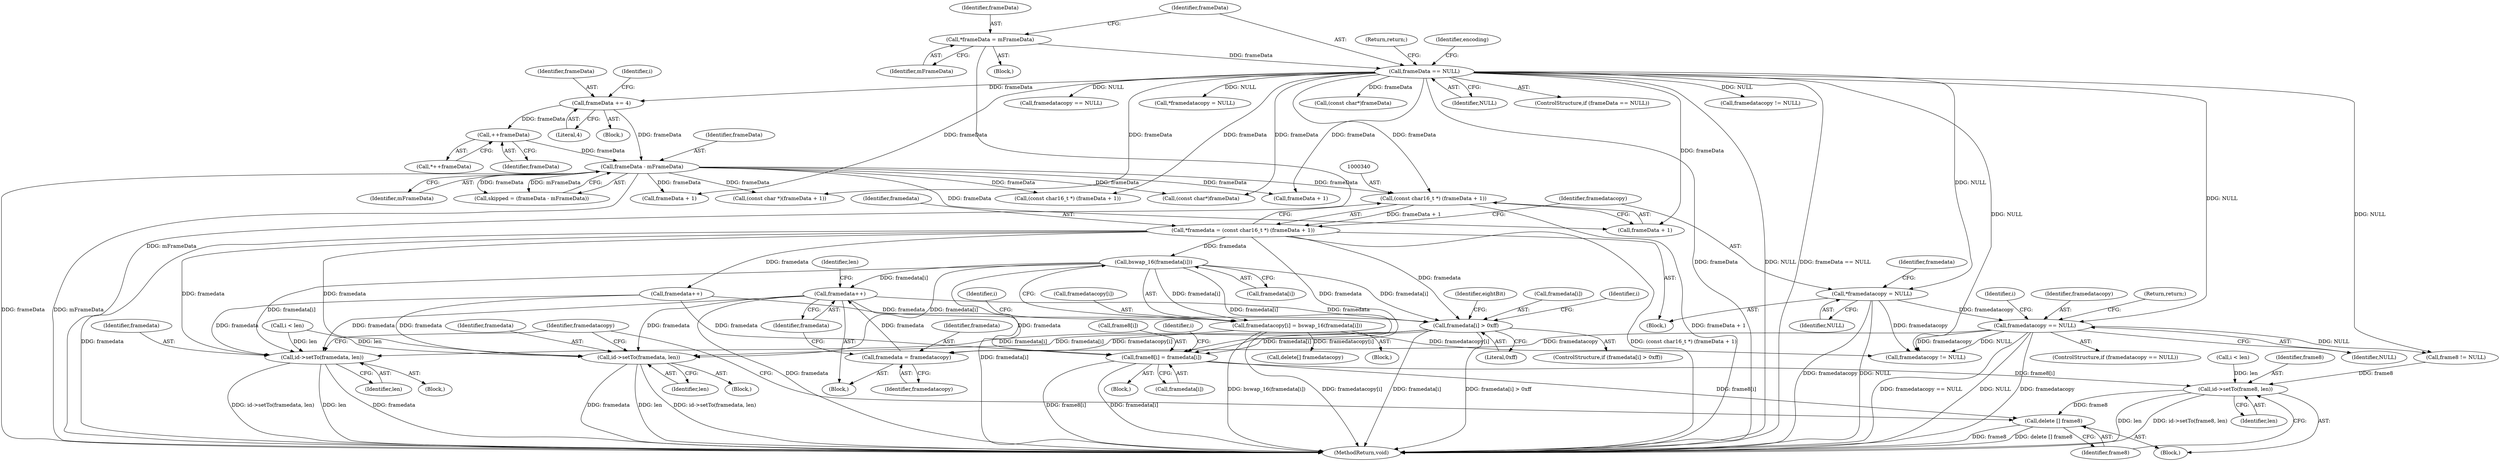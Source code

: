 digraph "0_Android_6d0249be2275fd4086783f259f4e2c54722a7c55_0@pointer" {
"1000393" [label="(Call,framedata++)"];
"1000386" [label="(Call,bswap_16(framedata[i]))"];
"1000337" [label="(Call,*framedata = (const char16_t *) (frameData + 1))"];
"1000339" [label="(Call,(const char16_t *) (frameData + 1))"];
"1000116" [label="(Call,frameData == NULL)"];
"1000112" [label="(Call,*frameData = mFrameData)"];
"1000207" [label="(Call,frameData - mFrameData)"];
"1000184" [label="(Call,frameData += 4)"];
"1000201" [label="(Call,++frameData)"];
"1000390" [label="(Call,framedata = framedatacopy)"];
"1000382" [label="(Call,framedatacopy[i] = bswap_16(framedata[i]))"];
"1000366" [label="(Call,framedatacopy == NULL)"];
"1000345" [label="(Call,*framedatacopy = NULL)"];
"1000430" [label="(Call,framedata[i] > 0xff)"];
"1000464" [label="(Call,frame8[i] = framedata[i])"];
"1000471" [label="(Call,id->setTo(frame8, len))"];
"1000474" [label="(Call,delete [] frame8)"];
"1000478" [label="(Call,id->setTo(framedata, len))"];
"1000483" [label="(Call,id->setTo(framedata, len))"];
"1000205" [label="(Call,skipped = (frameData - mFrameData))"];
"1000287" [label="(Call,framedatacopy == NULL)"];
"1000185" [label="(Identifier,frameData)"];
"1000351" [label="(Identifier,framedata)"];
"1000429" [label="(ControlStructure,if (framedata[i] > 0xff))"];
"1000387" [label="(Call,framedata[i])"];
"1000465" [label="(Call,frame8[i])"];
"1000345" [label="(Call,*framedatacopy = NULL)"];
"1000346" [label="(Identifier,framedatacopy)"];
"1000108" [label="(Block,)"];
"1000463" [label="(Block,)"];
"1000186" [label="(Literal,4)"];
"1000374" [label="(Identifier,i)"];
"1000410" [label="(Call,framedata++)"];
"1000478" [label="(Call,id->setTo(framedata, len))"];
"1000248" [label="(Call,frameData + 1)"];
"1000329" [label="(Block,)"];
"1000386" [label="(Call,bswap_16(framedata[i]))"];
"1000207" [label="(Call,frameData - mFrameData)"];
"1000392" [label="(Identifier,framedatacopy)"];
"1000114" [label="(Identifier,mFrameData)"];
"1000273" [label="(Call,*framedatacopy = NULL)"];
"1000482" [label="(Block,)"];
"1000423" [label="(Call,i < len)"];
"1000488" [label="(Identifier,framedatacopy)"];
"1000464" [label="(Call,frame8[i] = framedata[i])"];
"1000458" [label="(Call,i < len)"];
"1000368" [label="(Identifier,NULL)"];
"1000390" [label="(Call,framedata = framedatacopy)"];
"1000367" [label="(Identifier,framedatacopy)"];
"1000491" [label="(Call,delete[] framedatacopy)"];
"1000113" [label="(Identifier,frameData)"];
"1000120" [label="(Return,return;)"];
"1000477" [label="(Block,)"];
"1000493" [label="(MethodReturn,void)"];
"1000366" [label="(Call,framedatacopy == NULL)"];
"1000353" [label="(Block,)"];
"1000437" [label="(Identifier,eightBit)"];
"1000200" [label="(Call,*++frameData)"];
"1000383" [label="(Call,framedatacopy[i])"];
"1000267" [label="(Call,(const char16_t *) (frameData + 1))"];
"1000337" [label="(Call,*framedata = (const char16_t *) (frameData + 1))"];
"1000462" [label="(Identifier,i)"];
"1000160" [label="(Call,(const char*)frameData)"];
"1000382" [label="(Call,framedatacopy[i] = bswap_16(framedata[i]))"];
"1000341" [label="(Call,frameData + 1)"];
"1000370" [label="(Return,return;)"];
"1000393" [label="(Call,framedata++)"];
"1000431" [label="(Call,framedata[i])"];
"1000474" [label="(Call,delete [] frame8)"];
"1000430" [label="(Call,framedata[i] > 0xff)"];
"1000339" [label="(Call,(const char16_t *) (frameData + 1))"];
"1000479" [label="(Identifier,framedata)"];
"1000234" [label="(Call,(const char*)frameData)"];
"1000485" [label="(Identifier,len)"];
"1000427" [label="(Identifier,i)"];
"1000209" [label="(Identifier,mFrameData)"];
"1000471" [label="(Call,id->setTo(frame8, len))"];
"1000449" [label="(Call,frame8 != NULL)"];
"1000116" [label="(Call,frameData == NULL)"];
"1000381" [label="(Block,)"];
"1000118" [label="(Identifier,NULL)"];
"1000115" [label="(ControlStructure,if (frameData == NULL))"];
"1000338" [label="(Identifier,framedata)"];
"1000347" [label="(Identifier,NULL)"];
"1000468" [label="(Call,framedata[i])"];
"1000391" [label="(Identifier,framedata)"];
"1000434" [label="(Literal,0xff)"];
"1000201" [label="(Call,++frameData)"];
"1000189" [label="(Identifier,i)"];
"1000269" [label="(Call,frameData + 1)"];
"1000246" [label="(Call,(const char *)(frameData + 1))"];
"1000112" [label="(Call,*frameData = mFrameData)"];
"1000380" [label="(Identifier,i)"];
"1000208" [label="(Identifier,frameData)"];
"1000117" [label="(Identifier,frameData)"];
"1000318" [label="(Call,framedatacopy != NULL)"];
"1000365" [label="(ControlStructure,if (framedatacopy == NULL))"];
"1000394" [label="(Identifier,framedata)"];
"1000475" [label="(Identifier,frame8)"];
"1000483" [label="(Call,id->setTo(framedata, len))"];
"1000472" [label="(Identifier,frame8)"];
"1000202" [label="(Identifier,frameData)"];
"1000473" [label="(Identifier,len)"];
"1000396" [label="(Identifier,len)"];
"1000487" [label="(Call,framedatacopy != NULL)"];
"1000480" [label="(Identifier,len)"];
"1000123" [label="(Identifier,encoding)"];
"1000184" [label="(Call,frameData += 4)"];
"1000484" [label="(Identifier,framedata)"];
"1000183" [label="(Block,)"];
"1000452" [label="(Block,)"];
"1000393" -> "1000353"  [label="AST: "];
"1000393" -> "1000394"  [label="CFG: "];
"1000394" -> "1000393"  [label="AST: "];
"1000396" -> "1000393"  [label="CFG: "];
"1000393" -> "1000493"  [label="DDG: framedata"];
"1000386" -> "1000393"  [label="DDG: framedata[i]"];
"1000390" -> "1000393"  [label="DDG: framedata"];
"1000393" -> "1000430"  [label="DDG: framedata"];
"1000393" -> "1000464"  [label="DDG: framedata"];
"1000393" -> "1000478"  [label="DDG: framedata"];
"1000393" -> "1000483"  [label="DDG: framedata"];
"1000386" -> "1000382"  [label="AST: "];
"1000386" -> "1000387"  [label="CFG: "];
"1000387" -> "1000386"  [label="AST: "];
"1000382" -> "1000386"  [label="CFG: "];
"1000386" -> "1000493"  [label="DDG: framedata[i]"];
"1000386" -> "1000382"  [label="DDG: framedata[i]"];
"1000337" -> "1000386"  [label="DDG: framedata"];
"1000386" -> "1000430"  [label="DDG: framedata[i]"];
"1000386" -> "1000464"  [label="DDG: framedata[i]"];
"1000386" -> "1000478"  [label="DDG: framedata[i]"];
"1000386" -> "1000483"  [label="DDG: framedata[i]"];
"1000337" -> "1000329"  [label="AST: "];
"1000337" -> "1000339"  [label="CFG: "];
"1000338" -> "1000337"  [label="AST: "];
"1000339" -> "1000337"  [label="AST: "];
"1000346" -> "1000337"  [label="CFG: "];
"1000337" -> "1000493"  [label="DDG: (const char16_t *) (frameData + 1)"];
"1000337" -> "1000493"  [label="DDG: framedata"];
"1000339" -> "1000337"  [label="DDG: frameData + 1"];
"1000337" -> "1000410"  [label="DDG: framedata"];
"1000337" -> "1000430"  [label="DDG: framedata"];
"1000337" -> "1000464"  [label="DDG: framedata"];
"1000337" -> "1000478"  [label="DDG: framedata"];
"1000337" -> "1000483"  [label="DDG: framedata"];
"1000339" -> "1000341"  [label="CFG: "];
"1000340" -> "1000339"  [label="AST: "];
"1000341" -> "1000339"  [label="AST: "];
"1000339" -> "1000493"  [label="DDG: frameData + 1"];
"1000116" -> "1000339"  [label="DDG: frameData"];
"1000207" -> "1000339"  [label="DDG: frameData"];
"1000116" -> "1000115"  [label="AST: "];
"1000116" -> "1000118"  [label="CFG: "];
"1000117" -> "1000116"  [label="AST: "];
"1000118" -> "1000116"  [label="AST: "];
"1000120" -> "1000116"  [label="CFG: "];
"1000123" -> "1000116"  [label="CFG: "];
"1000116" -> "1000493"  [label="DDG: frameData"];
"1000116" -> "1000493"  [label="DDG: NULL"];
"1000116" -> "1000493"  [label="DDG: frameData == NULL"];
"1000112" -> "1000116"  [label="DDG: frameData"];
"1000116" -> "1000160"  [label="DDG: frameData"];
"1000116" -> "1000184"  [label="DDG: frameData"];
"1000116" -> "1000234"  [label="DDG: frameData"];
"1000116" -> "1000246"  [label="DDG: frameData"];
"1000116" -> "1000248"  [label="DDG: frameData"];
"1000116" -> "1000267"  [label="DDG: frameData"];
"1000116" -> "1000269"  [label="DDG: frameData"];
"1000116" -> "1000273"  [label="DDG: NULL"];
"1000116" -> "1000287"  [label="DDG: NULL"];
"1000116" -> "1000318"  [label="DDG: NULL"];
"1000116" -> "1000341"  [label="DDG: frameData"];
"1000116" -> "1000345"  [label="DDG: NULL"];
"1000116" -> "1000366"  [label="DDG: NULL"];
"1000116" -> "1000449"  [label="DDG: NULL"];
"1000116" -> "1000487"  [label="DDG: NULL"];
"1000112" -> "1000108"  [label="AST: "];
"1000112" -> "1000114"  [label="CFG: "];
"1000113" -> "1000112"  [label="AST: "];
"1000114" -> "1000112"  [label="AST: "];
"1000117" -> "1000112"  [label="CFG: "];
"1000112" -> "1000493"  [label="DDG: mFrameData"];
"1000207" -> "1000205"  [label="AST: "];
"1000207" -> "1000209"  [label="CFG: "];
"1000208" -> "1000207"  [label="AST: "];
"1000209" -> "1000207"  [label="AST: "];
"1000205" -> "1000207"  [label="CFG: "];
"1000207" -> "1000493"  [label="DDG: mFrameData"];
"1000207" -> "1000493"  [label="DDG: frameData"];
"1000207" -> "1000205"  [label="DDG: frameData"];
"1000207" -> "1000205"  [label="DDG: mFrameData"];
"1000184" -> "1000207"  [label="DDG: frameData"];
"1000201" -> "1000207"  [label="DDG: frameData"];
"1000207" -> "1000234"  [label="DDG: frameData"];
"1000207" -> "1000246"  [label="DDG: frameData"];
"1000207" -> "1000248"  [label="DDG: frameData"];
"1000207" -> "1000267"  [label="DDG: frameData"];
"1000207" -> "1000269"  [label="DDG: frameData"];
"1000207" -> "1000341"  [label="DDG: frameData"];
"1000184" -> "1000183"  [label="AST: "];
"1000184" -> "1000186"  [label="CFG: "];
"1000185" -> "1000184"  [label="AST: "];
"1000186" -> "1000184"  [label="AST: "];
"1000189" -> "1000184"  [label="CFG: "];
"1000184" -> "1000201"  [label="DDG: frameData"];
"1000201" -> "1000200"  [label="AST: "];
"1000201" -> "1000202"  [label="CFG: "];
"1000202" -> "1000201"  [label="AST: "];
"1000200" -> "1000201"  [label="CFG: "];
"1000390" -> "1000353"  [label="AST: "];
"1000390" -> "1000392"  [label="CFG: "];
"1000391" -> "1000390"  [label="AST: "];
"1000392" -> "1000390"  [label="AST: "];
"1000394" -> "1000390"  [label="CFG: "];
"1000382" -> "1000390"  [label="DDG: framedatacopy[i]"];
"1000366" -> "1000390"  [label="DDG: framedatacopy"];
"1000382" -> "1000381"  [label="AST: "];
"1000383" -> "1000382"  [label="AST: "];
"1000380" -> "1000382"  [label="CFG: "];
"1000382" -> "1000493"  [label="DDG: framedatacopy[i]"];
"1000382" -> "1000493"  [label="DDG: bswap_16(framedata[i])"];
"1000382" -> "1000487"  [label="DDG: framedatacopy[i]"];
"1000382" -> "1000491"  [label="DDG: framedatacopy[i]"];
"1000366" -> "1000365"  [label="AST: "];
"1000366" -> "1000368"  [label="CFG: "];
"1000367" -> "1000366"  [label="AST: "];
"1000368" -> "1000366"  [label="AST: "];
"1000370" -> "1000366"  [label="CFG: "];
"1000374" -> "1000366"  [label="CFG: "];
"1000366" -> "1000493"  [label="DDG: NULL"];
"1000366" -> "1000493"  [label="DDG: framedatacopy"];
"1000366" -> "1000493"  [label="DDG: framedatacopy == NULL"];
"1000345" -> "1000366"  [label="DDG: framedatacopy"];
"1000366" -> "1000449"  [label="DDG: NULL"];
"1000366" -> "1000487"  [label="DDG: framedatacopy"];
"1000366" -> "1000487"  [label="DDG: NULL"];
"1000345" -> "1000329"  [label="AST: "];
"1000345" -> "1000347"  [label="CFG: "];
"1000346" -> "1000345"  [label="AST: "];
"1000347" -> "1000345"  [label="AST: "];
"1000351" -> "1000345"  [label="CFG: "];
"1000345" -> "1000493"  [label="DDG: NULL"];
"1000345" -> "1000493"  [label="DDG: framedatacopy"];
"1000345" -> "1000487"  [label="DDG: framedatacopy"];
"1000430" -> "1000429"  [label="AST: "];
"1000430" -> "1000434"  [label="CFG: "];
"1000431" -> "1000430"  [label="AST: "];
"1000434" -> "1000430"  [label="AST: "];
"1000437" -> "1000430"  [label="CFG: "];
"1000427" -> "1000430"  [label="CFG: "];
"1000430" -> "1000493"  [label="DDG: framedata[i]"];
"1000430" -> "1000493"  [label="DDG: framedata[i] > 0xff"];
"1000410" -> "1000430"  [label="DDG: framedata"];
"1000430" -> "1000464"  [label="DDG: framedata[i]"];
"1000430" -> "1000478"  [label="DDG: framedata[i]"];
"1000430" -> "1000483"  [label="DDG: framedata[i]"];
"1000464" -> "1000463"  [label="AST: "];
"1000464" -> "1000468"  [label="CFG: "];
"1000465" -> "1000464"  [label="AST: "];
"1000468" -> "1000464"  [label="AST: "];
"1000462" -> "1000464"  [label="CFG: "];
"1000464" -> "1000493"  [label="DDG: frame8[i]"];
"1000464" -> "1000493"  [label="DDG: framedata[i]"];
"1000410" -> "1000464"  [label="DDG: framedata"];
"1000464" -> "1000471"  [label="DDG: frame8[i]"];
"1000464" -> "1000474"  [label="DDG: frame8[i]"];
"1000471" -> "1000452"  [label="AST: "];
"1000471" -> "1000473"  [label="CFG: "];
"1000472" -> "1000471"  [label="AST: "];
"1000473" -> "1000471"  [label="AST: "];
"1000475" -> "1000471"  [label="CFG: "];
"1000471" -> "1000493"  [label="DDG: len"];
"1000471" -> "1000493"  [label="DDG: id->setTo(frame8, len)"];
"1000449" -> "1000471"  [label="DDG: frame8"];
"1000458" -> "1000471"  [label="DDG: len"];
"1000471" -> "1000474"  [label="DDG: frame8"];
"1000474" -> "1000452"  [label="AST: "];
"1000474" -> "1000475"  [label="CFG: "];
"1000475" -> "1000474"  [label="AST: "];
"1000488" -> "1000474"  [label="CFG: "];
"1000474" -> "1000493"  [label="DDG: delete [] frame8"];
"1000474" -> "1000493"  [label="DDG: frame8"];
"1000478" -> "1000477"  [label="AST: "];
"1000478" -> "1000480"  [label="CFG: "];
"1000479" -> "1000478"  [label="AST: "];
"1000480" -> "1000478"  [label="AST: "];
"1000488" -> "1000478"  [label="CFG: "];
"1000478" -> "1000493"  [label="DDG: framedata"];
"1000478" -> "1000493"  [label="DDG: len"];
"1000478" -> "1000493"  [label="DDG: id->setTo(framedata, len)"];
"1000410" -> "1000478"  [label="DDG: framedata"];
"1000423" -> "1000478"  [label="DDG: len"];
"1000483" -> "1000482"  [label="AST: "];
"1000483" -> "1000485"  [label="CFG: "];
"1000484" -> "1000483"  [label="AST: "];
"1000485" -> "1000483"  [label="AST: "];
"1000488" -> "1000483"  [label="CFG: "];
"1000483" -> "1000493"  [label="DDG: id->setTo(framedata, len)"];
"1000483" -> "1000493"  [label="DDG: len"];
"1000483" -> "1000493"  [label="DDG: framedata"];
"1000410" -> "1000483"  [label="DDG: framedata"];
"1000423" -> "1000483"  [label="DDG: len"];
}
